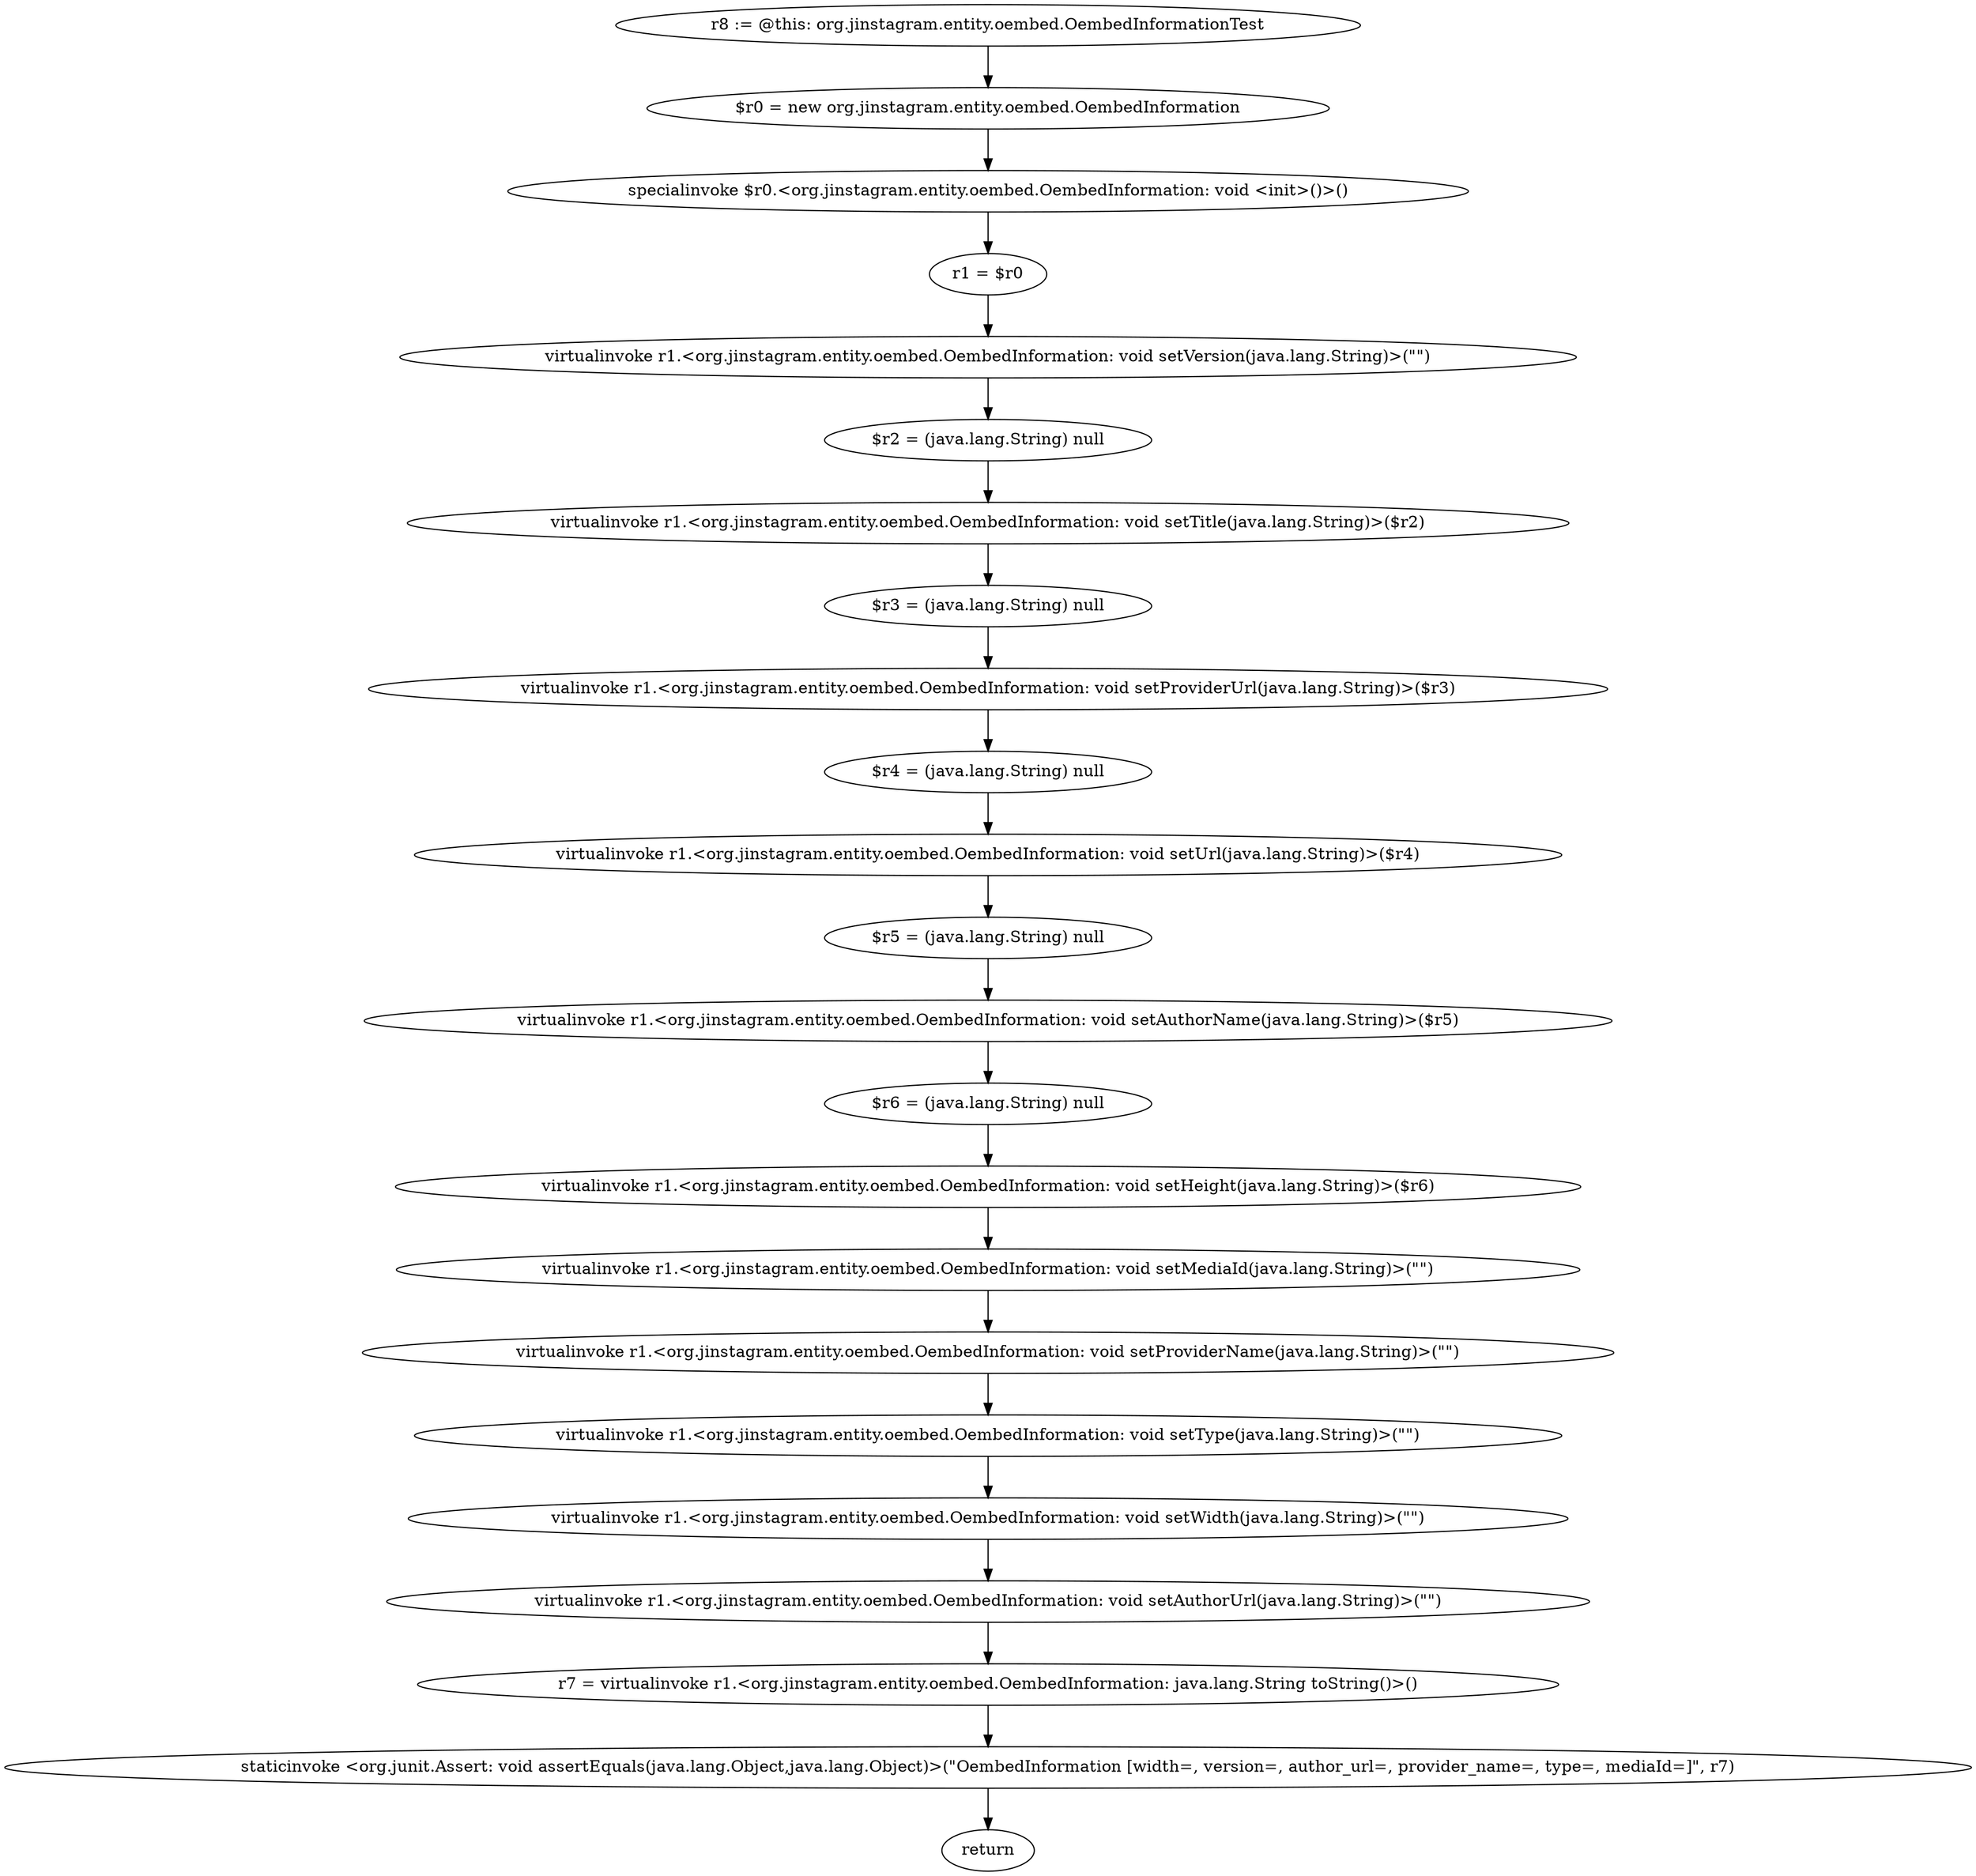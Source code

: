 digraph "unitGraph" {
    "r8 := @this: org.jinstagram.entity.oembed.OembedInformationTest"
    "$r0 = new org.jinstagram.entity.oembed.OembedInformation"
    "specialinvoke $r0.<org.jinstagram.entity.oembed.OembedInformation: void <init>()>()"
    "r1 = $r0"
    "virtualinvoke r1.<org.jinstagram.entity.oembed.OembedInformation: void setVersion(java.lang.String)>(\"\")"
    "$r2 = (java.lang.String) null"
    "virtualinvoke r1.<org.jinstagram.entity.oembed.OembedInformation: void setTitle(java.lang.String)>($r2)"
    "$r3 = (java.lang.String) null"
    "virtualinvoke r1.<org.jinstagram.entity.oembed.OembedInformation: void setProviderUrl(java.lang.String)>($r3)"
    "$r4 = (java.lang.String) null"
    "virtualinvoke r1.<org.jinstagram.entity.oembed.OembedInformation: void setUrl(java.lang.String)>($r4)"
    "$r5 = (java.lang.String) null"
    "virtualinvoke r1.<org.jinstagram.entity.oembed.OembedInformation: void setAuthorName(java.lang.String)>($r5)"
    "$r6 = (java.lang.String) null"
    "virtualinvoke r1.<org.jinstagram.entity.oembed.OembedInformation: void setHeight(java.lang.String)>($r6)"
    "virtualinvoke r1.<org.jinstagram.entity.oembed.OembedInformation: void setMediaId(java.lang.String)>(\"\")"
    "virtualinvoke r1.<org.jinstagram.entity.oembed.OembedInformation: void setProviderName(java.lang.String)>(\"\")"
    "virtualinvoke r1.<org.jinstagram.entity.oembed.OembedInformation: void setType(java.lang.String)>(\"\")"
    "virtualinvoke r1.<org.jinstagram.entity.oembed.OembedInformation: void setWidth(java.lang.String)>(\"\")"
    "virtualinvoke r1.<org.jinstagram.entity.oembed.OembedInformation: void setAuthorUrl(java.lang.String)>(\"\")"
    "r7 = virtualinvoke r1.<org.jinstagram.entity.oembed.OembedInformation: java.lang.String toString()>()"
    "staticinvoke <org.junit.Assert: void assertEquals(java.lang.Object,java.lang.Object)>(\"OembedInformation [width=, version=, author_url=, provider_name=, type=, mediaId=]\", r7)"
    "return"
    "r8 := @this: org.jinstagram.entity.oembed.OembedInformationTest"->"$r0 = new org.jinstagram.entity.oembed.OembedInformation";
    "$r0 = new org.jinstagram.entity.oembed.OembedInformation"->"specialinvoke $r0.<org.jinstagram.entity.oembed.OembedInformation: void <init>()>()";
    "specialinvoke $r0.<org.jinstagram.entity.oembed.OembedInformation: void <init>()>()"->"r1 = $r0";
    "r1 = $r0"->"virtualinvoke r1.<org.jinstagram.entity.oembed.OembedInformation: void setVersion(java.lang.String)>(\"\")";
    "virtualinvoke r1.<org.jinstagram.entity.oembed.OembedInformation: void setVersion(java.lang.String)>(\"\")"->"$r2 = (java.lang.String) null";
    "$r2 = (java.lang.String) null"->"virtualinvoke r1.<org.jinstagram.entity.oembed.OembedInformation: void setTitle(java.lang.String)>($r2)";
    "virtualinvoke r1.<org.jinstagram.entity.oembed.OembedInformation: void setTitle(java.lang.String)>($r2)"->"$r3 = (java.lang.String) null";
    "$r3 = (java.lang.String) null"->"virtualinvoke r1.<org.jinstagram.entity.oembed.OembedInformation: void setProviderUrl(java.lang.String)>($r3)";
    "virtualinvoke r1.<org.jinstagram.entity.oembed.OembedInformation: void setProviderUrl(java.lang.String)>($r3)"->"$r4 = (java.lang.String) null";
    "$r4 = (java.lang.String) null"->"virtualinvoke r1.<org.jinstagram.entity.oembed.OembedInformation: void setUrl(java.lang.String)>($r4)";
    "virtualinvoke r1.<org.jinstagram.entity.oembed.OembedInformation: void setUrl(java.lang.String)>($r4)"->"$r5 = (java.lang.String) null";
    "$r5 = (java.lang.String) null"->"virtualinvoke r1.<org.jinstagram.entity.oembed.OembedInformation: void setAuthorName(java.lang.String)>($r5)";
    "virtualinvoke r1.<org.jinstagram.entity.oembed.OembedInformation: void setAuthorName(java.lang.String)>($r5)"->"$r6 = (java.lang.String) null";
    "$r6 = (java.lang.String) null"->"virtualinvoke r1.<org.jinstagram.entity.oembed.OembedInformation: void setHeight(java.lang.String)>($r6)";
    "virtualinvoke r1.<org.jinstagram.entity.oembed.OembedInformation: void setHeight(java.lang.String)>($r6)"->"virtualinvoke r1.<org.jinstagram.entity.oembed.OembedInformation: void setMediaId(java.lang.String)>(\"\")";
    "virtualinvoke r1.<org.jinstagram.entity.oembed.OembedInformation: void setMediaId(java.lang.String)>(\"\")"->"virtualinvoke r1.<org.jinstagram.entity.oembed.OembedInformation: void setProviderName(java.lang.String)>(\"\")";
    "virtualinvoke r1.<org.jinstagram.entity.oembed.OembedInformation: void setProviderName(java.lang.String)>(\"\")"->"virtualinvoke r1.<org.jinstagram.entity.oembed.OembedInformation: void setType(java.lang.String)>(\"\")";
    "virtualinvoke r1.<org.jinstagram.entity.oembed.OembedInformation: void setType(java.lang.String)>(\"\")"->"virtualinvoke r1.<org.jinstagram.entity.oembed.OembedInformation: void setWidth(java.lang.String)>(\"\")";
    "virtualinvoke r1.<org.jinstagram.entity.oembed.OembedInformation: void setWidth(java.lang.String)>(\"\")"->"virtualinvoke r1.<org.jinstagram.entity.oembed.OembedInformation: void setAuthorUrl(java.lang.String)>(\"\")";
    "virtualinvoke r1.<org.jinstagram.entity.oembed.OembedInformation: void setAuthorUrl(java.lang.String)>(\"\")"->"r7 = virtualinvoke r1.<org.jinstagram.entity.oembed.OembedInformation: java.lang.String toString()>()";
    "r7 = virtualinvoke r1.<org.jinstagram.entity.oembed.OembedInformation: java.lang.String toString()>()"->"staticinvoke <org.junit.Assert: void assertEquals(java.lang.Object,java.lang.Object)>(\"OembedInformation [width=, version=, author_url=, provider_name=, type=, mediaId=]\", r7)";
    "staticinvoke <org.junit.Assert: void assertEquals(java.lang.Object,java.lang.Object)>(\"OembedInformation [width=, version=, author_url=, provider_name=, type=, mediaId=]\", r7)"->"return";
}
